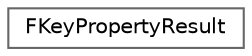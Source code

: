 digraph "Graphical Class Hierarchy"
{
 // INTERACTIVE_SVG=YES
 // LATEX_PDF_SIZE
  bgcolor="transparent";
  edge [fontname=Helvetica,fontsize=10,labelfontname=Helvetica,labelfontsize=10];
  node [fontname=Helvetica,fontsize=10,shape=box,height=0.2,width=0.4];
  rankdir="LR";
  Node0 [id="Node000000",label="FKeyPropertyResult",height=0.2,width=0.4,color="grey40", fillcolor="white", style="filled",URL="$da/d5e/structFKeyPropertyResult.html",tooltip="Result of keying."];
}
